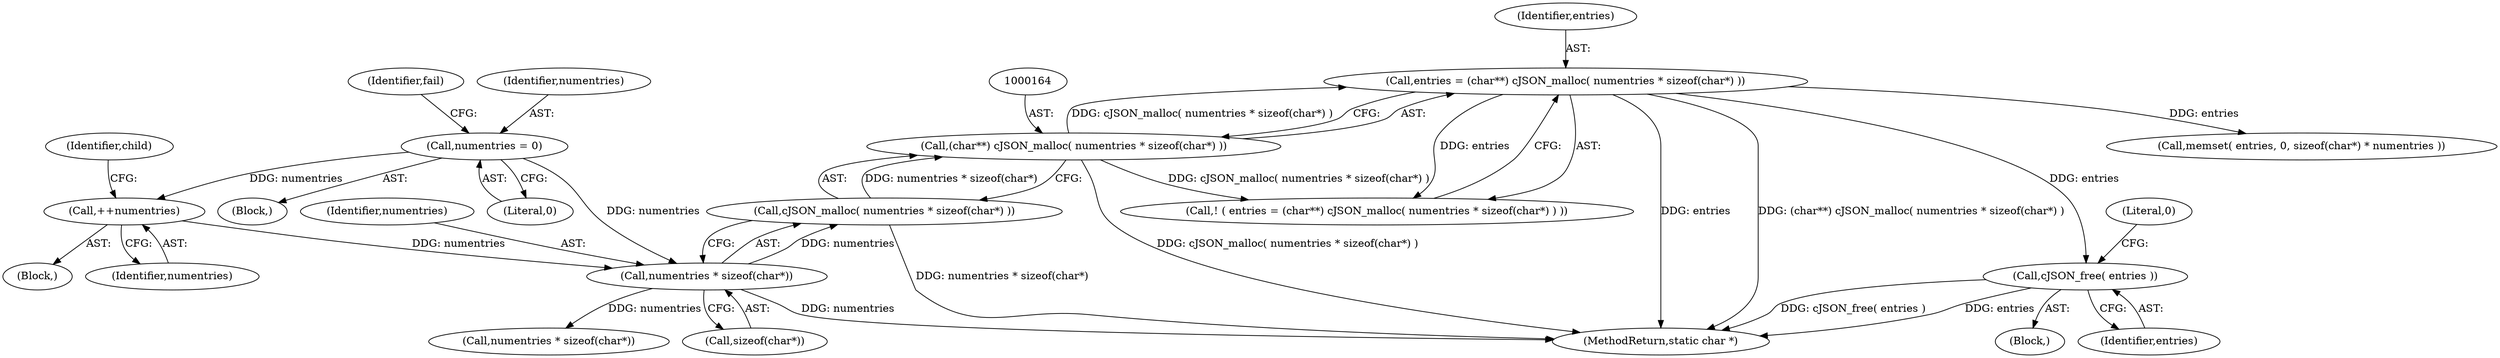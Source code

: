 digraph "1_iperf_91f2fa59e8ed80dfbf400add0164ee0e508e412a_42@pointer" {
"1000184" [label="(Call,cJSON_free( entries ))"];
"1000161" [label="(Call,entries = (char**) cJSON_malloc( numentries * sizeof(char*) ))"];
"1000163" [label="(Call,(char**) cJSON_malloc( numentries * sizeof(char*) ))"];
"1000165" [label="(Call,cJSON_malloc( numentries * sizeof(char*) ))"];
"1000166" [label="(Call,numentries * sizeof(char*))"];
"1000152" [label="(Call,++numentries)"];
"1000142" [label="(Call,numentries = 0)"];
"1000166" [label="(Call,numentries * sizeof(char*))"];
"1000188" [label="(Call,memset( entries, 0, sizeof(char*) * numentries ))"];
"1000462" [label="(MethodReturn,static char *)"];
"1000151" [label="(Block,)"];
"1000143" [label="(Identifier,numentries)"];
"1000167" [label="(Identifier,numentries)"];
"1000155" [label="(Identifier,child)"];
"1000165" [label="(Call,cJSON_malloc( numentries * sizeof(char*) ))"];
"1000110" [label="(Block,)"];
"1000184" [label="(Call,cJSON_free( entries ))"];
"1000161" [label="(Call,entries = (char**) cJSON_malloc( numentries * sizeof(char*) ))"];
"1000142" [label="(Call,numentries = 0)"];
"1000160" [label="(Call,! ( entries = (char**) cJSON_malloc( numentries * sizeof(char*) ) ))"];
"1000147" [label="(Identifier,fail)"];
"1000183" [label="(Block,)"];
"1000153" [label="(Identifier,numentries)"];
"1000187" [label="(Literal,0)"];
"1000162" [label="(Identifier,entries)"];
"1000168" [label="(Call,sizeof(char*))"];
"1000163" [label="(Call,(char**) cJSON_malloc( numentries * sizeof(char*) ))"];
"1000179" [label="(Call,numentries * sizeof(char*))"];
"1000152" [label="(Call,++numentries)"];
"1000185" [label="(Identifier,entries)"];
"1000144" [label="(Literal,0)"];
"1000184" -> "1000183"  [label="AST: "];
"1000184" -> "1000185"  [label="CFG: "];
"1000185" -> "1000184"  [label="AST: "];
"1000187" -> "1000184"  [label="CFG: "];
"1000184" -> "1000462"  [label="DDG: entries"];
"1000184" -> "1000462"  [label="DDG: cJSON_free( entries )"];
"1000161" -> "1000184"  [label="DDG: entries"];
"1000161" -> "1000160"  [label="AST: "];
"1000161" -> "1000163"  [label="CFG: "];
"1000162" -> "1000161"  [label="AST: "];
"1000163" -> "1000161"  [label="AST: "];
"1000160" -> "1000161"  [label="CFG: "];
"1000161" -> "1000462"  [label="DDG: (char**) cJSON_malloc( numentries * sizeof(char*) )"];
"1000161" -> "1000462"  [label="DDG: entries"];
"1000161" -> "1000160"  [label="DDG: entries"];
"1000163" -> "1000161"  [label="DDG: cJSON_malloc( numentries * sizeof(char*) )"];
"1000161" -> "1000188"  [label="DDG: entries"];
"1000163" -> "1000165"  [label="CFG: "];
"1000164" -> "1000163"  [label="AST: "];
"1000165" -> "1000163"  [label="AST: "];
"1000163" -> "1000462"  [label="DDG: cJSON_malloc( numentries * sizeof(char*) )"];
"1000163" -> "1000160"  [label="DDG: cJSON_malloc( numentries * sizeof(char*) )"];
"1000165" -> "1000163"  [label="DDG: numentries * sizeof(char*)"];
"1000165" -> "1000166"  [label="CFG: "];
"1000166" -> "1000165"  [label="AST: "];
"1000165" -> "1000462"  [label="DDG: numentries * sizeof(char*)"];
"1000166" -> "1000165"  [label="DDG: numentries"];
"1000166" -> "1000168"  [label="CFG: "];
"1000167" -> "1000166"  [label="AST: "];
"1000168" -> "1000166"  [label="AST: "];
"1000166" -> "1000462"  [label="DDG: numentries"];
"1000152" -> "1000166"  [label="DDG: numentries"];
"1000142" -> "1000166"  [label="DDG: numentries"];
"1000166" -> "1000179"  [label="DDG: numentries"];
"1000152" -> "1000151"  [label="AST: "];
"1000152" -> "1000153"  [label="CFG: "];
"1000153" -> "1000152"  [label="AST: "];
"1000155" -> "1000152"  [label="CFG: "];
"1000142" -> "1000152"  [label="DDG: numentries"];
"1000142" -> "1000110"  [label="AST: "];
"1000142" -> "1000144"  [label="CFG: "];
"1000143" -> "1000142"  [label="AST: "];
"1000144" -> "1000142"  [label="AST: "];
"1000147" -> "1000142"  [label="CFG: "];
}
